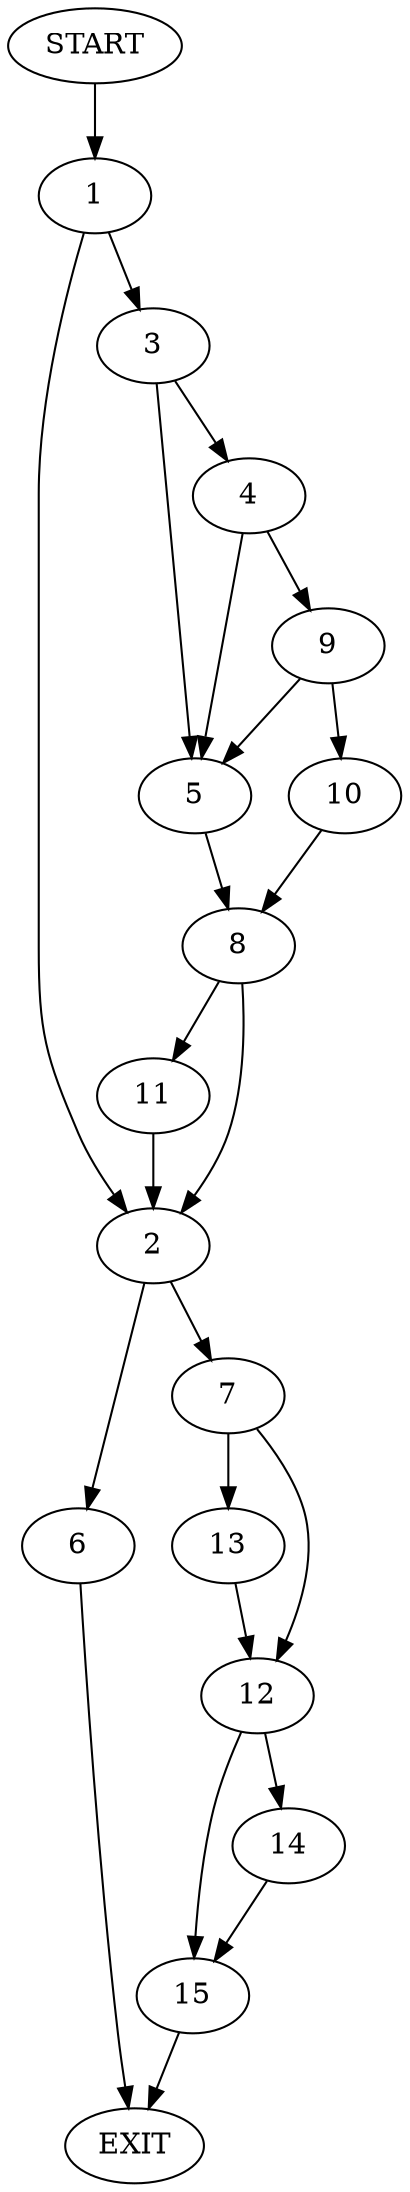 digraph {
0 [label="START"]
16 [label="EXIT"]
0 -> 1
1 -> 2
1 -> 3
3 -> 4
3 -> 5
2 -> 6
2 -> 7
5 -> 8
4 -> 9
4 -> 5
9 -> 10
9 -> 5
10 -> 8
8 -> 2
8 -> 11
11 -> 2
6 -> 16
7 -> 12
7 -> 13
12 -> 14
12 -> 15
13 -> 12
14 -> 15
15 -> 16
}
